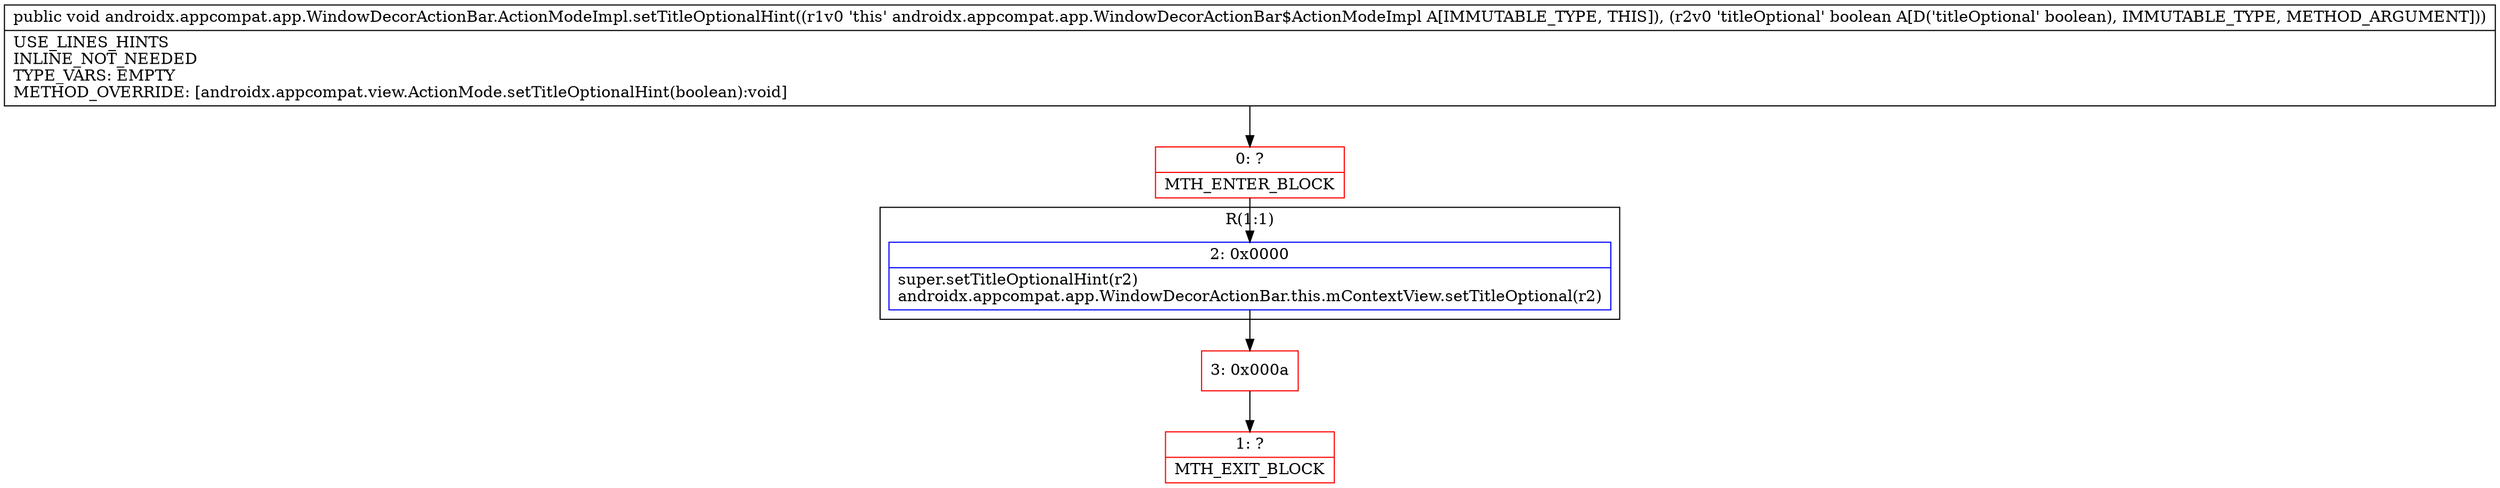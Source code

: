 digraph "CFG forandroidx.appcompat.app.WindowDecorActionBar.ActionModeImpl.setTitleOptionalHint(Z)V" {
subgraph cluster_Region_1637936414 {
label = "R(1:1)";
node [shape=record,color=blue];
Node_2 [shape=record,label="{2\:\ 0x0000|super.setTitleOptionalHint(r2)\landroidx.appcompat.app.WindowDecorActionBar.this.mContextView.setTitleOptional(r2)\l}"];
}
Node_0 [shape=record,color=red,label="{0\:\ ?|MTH_ENTER_BLOCK\l}"];
Node_3 [shape=record,color=red,label="{3\:\ 0x000a}"];
Node_1 [shape=record,color=red,label="{1\:\ ?|MTH_EXIT_BLOCK\l}"];
MethodNode[shape=record,label="{public void androidx.appcompat.app.WindowDecorActionBar.ActionModeImpl.setTitleOptionalHint((r1v0 'this' androidx.appcompat.app.WindowDecorActionBar$ActionModeImpl A[IMMUTABLE_TYPE, THIS]), (r2v0 'titleOptional' boolean A[D('titleOptional' boolean), IMMUTABLE_TYPE, METHOD_ARGUMENT]))  | USE_LINES_HINTS\lINLINE_NOT_NEEDED\lTYPE_VARS: EMPTY\lMETHOD_OVERRIDE: [androidx.appcompat.view.ActionMode.setTitleOptionalHint(boolean):void]\l}"];
MethodNode -> Node_0;Node_2 -> Node_3;
Node_0 -> Node_2;
Node_3 -> Node_1;
}

